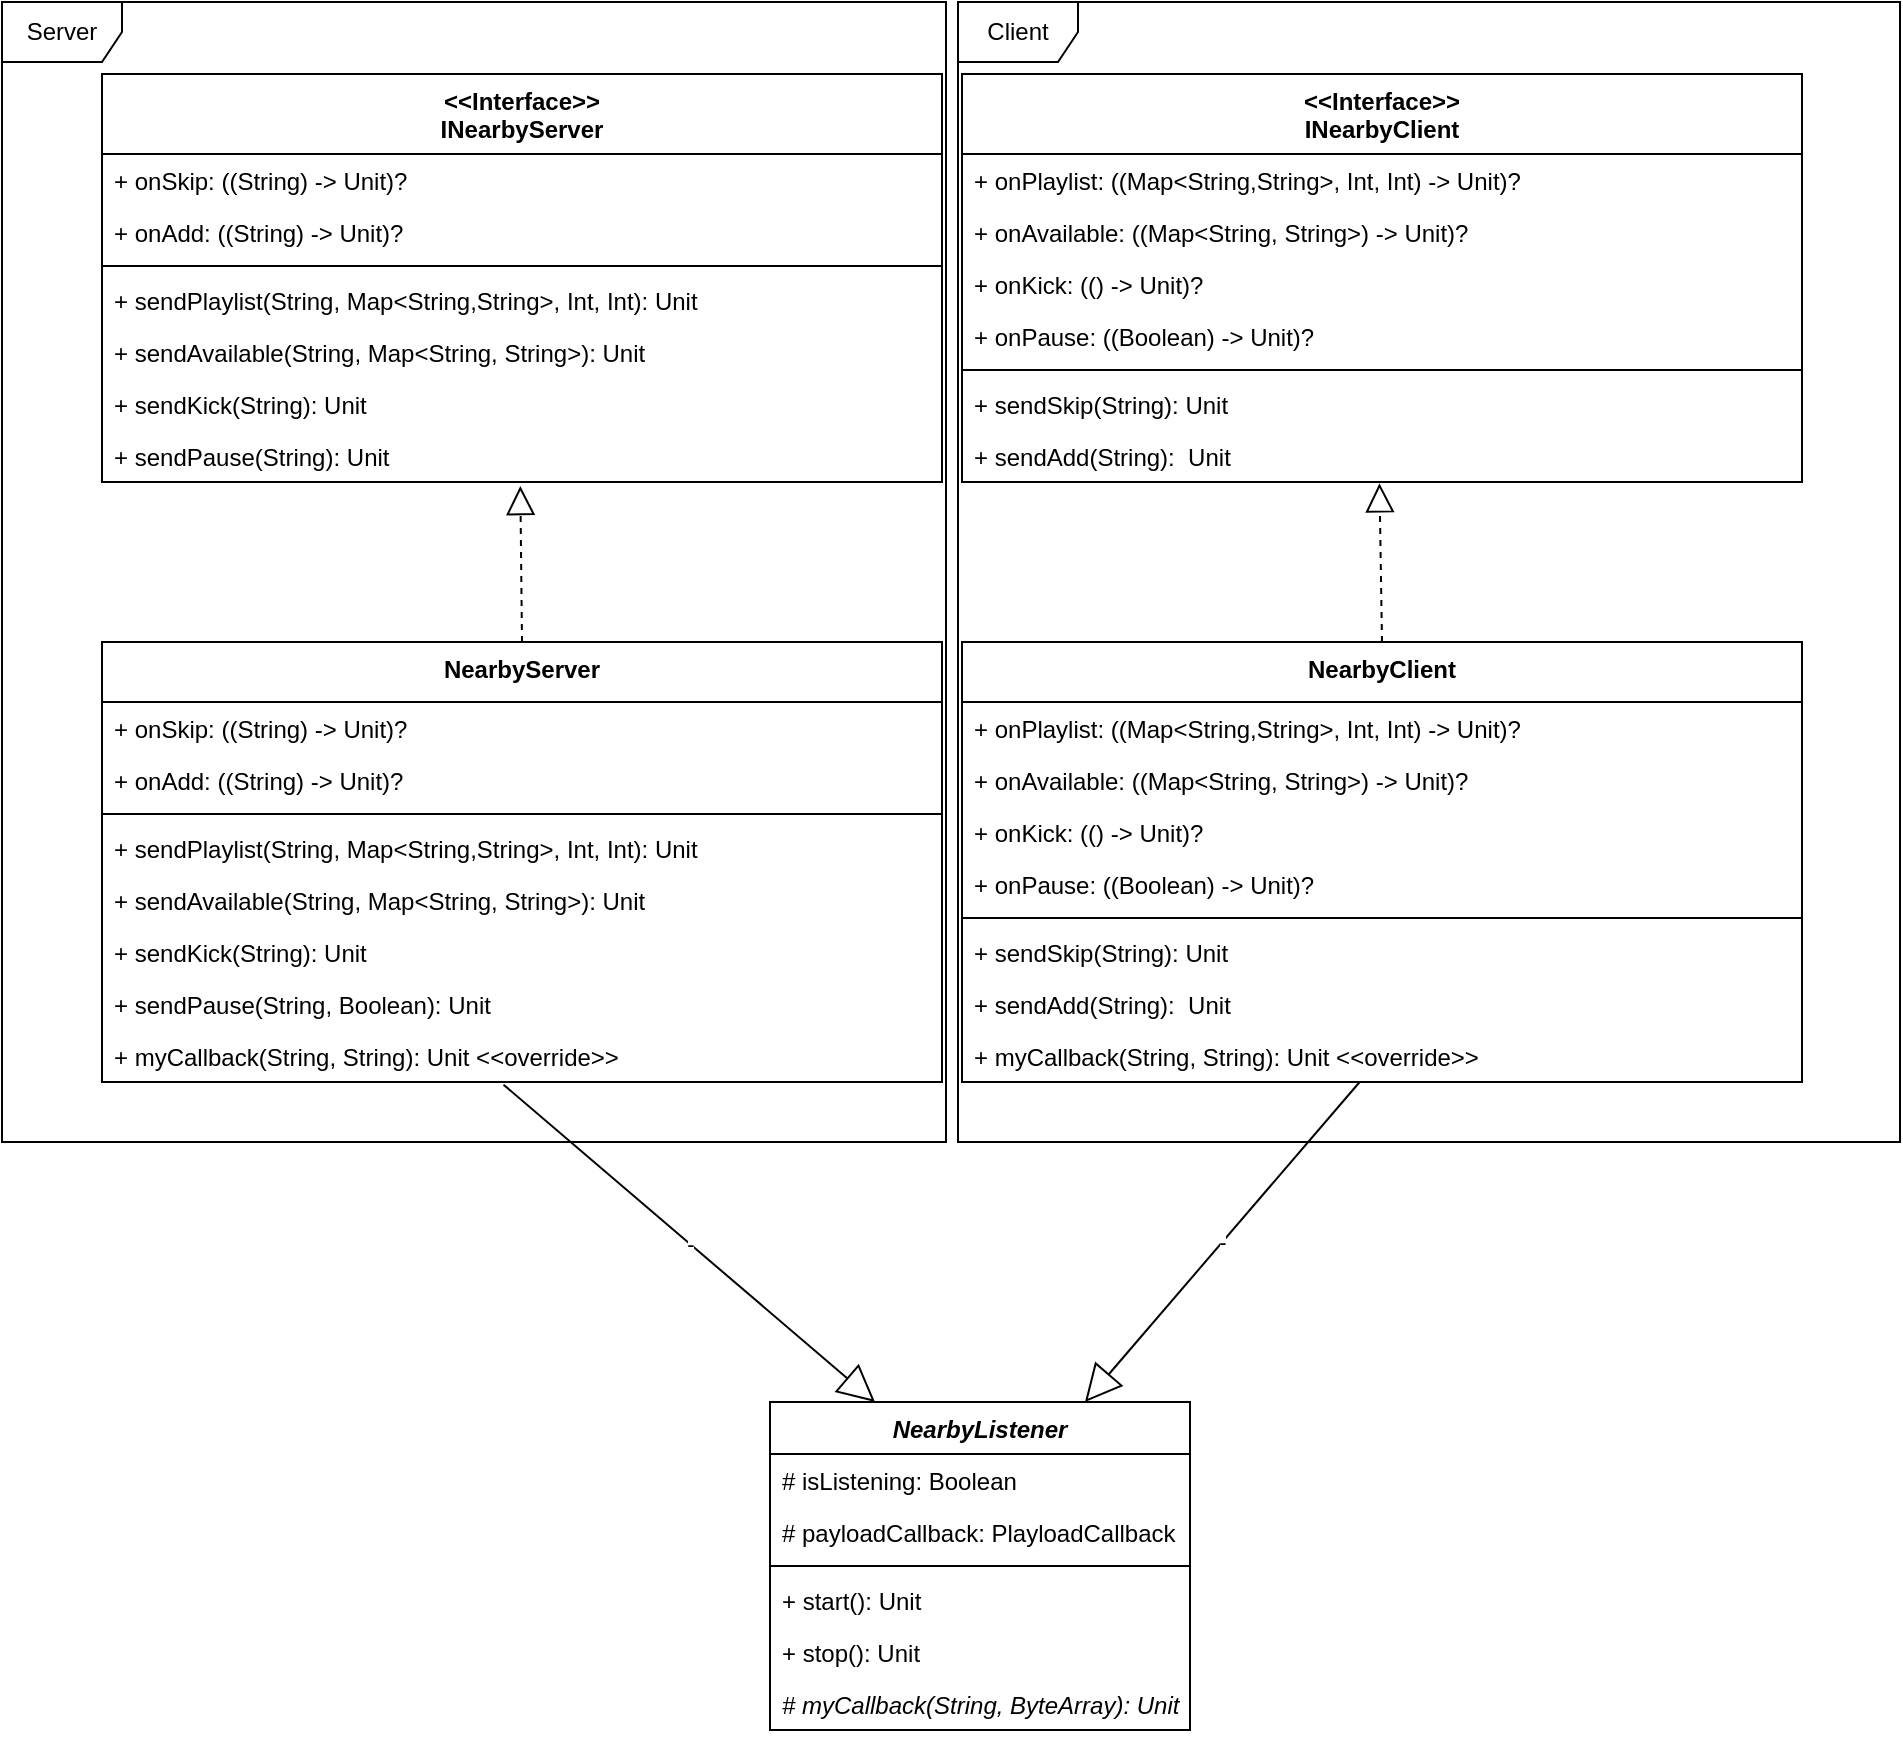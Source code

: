 <mxfile version="14.2.7" type="device"><diagram id="HtTlbpXqBlrOrewzYCK1" name="Page-1"><mxGraphModel dx="526" dy="1497" grid="1" gridSize="10" guides="1" tooltips="1" connect="1" arrows="1" fold="1" page="1" pageScale="1" pageWidth="827" pageHeight="1169" math="0" shadow="0"><root><mxCell id="0"/><mxCell id="1" parent="0"/><mxCell id="3TfSvmQzcI6LsDfmTYjw-78" value="Client" style="shape=umlFrame;whiteSpace=wrap;html=1;" vertex="1" parent="1"><mxGeometry x="508" y="-10" width="471" height="570" as="geometry"/></mxCell><mxCell id="3TfSvmQzcI6LsDfmTYjw-77" value="Server" style="shape=umlFrame;whiteSpace=wrap;html=1;" vertex="1" parent="1"><mxGeometry x="30" y="-10" width="472" height="570" as="geometry"/></mxCell><mxCell id="3TfSvmQzcI6LsDfmTYjw-6" value="NearbyListener" style="swimlane;fontStyle=3;align=center;verticalAlign=top;childLayout=stackLayout;horizontal=1;startSize=26;horizontalStack=0;resizeParent=1;resizeParentMax=0;resizeLast=0;collapsible=1;marginBottom=0;" vertex="1" parent="1"><mxGeometry x="414" y="690" width="210" height="164" as="geometry"/></mxCell><mxCell id="3TfSvmQzcI6LsDfmTYjw-14" value="# isListening: Boolean" style="text;strokeColor=none;fillColor=none;align=left;verticalAlign=top;spacingLeft=4;spacingRight=4;overflow=hidden;rotatable=0;points=[[0,0.5],[1,0.5]];portConstraint=eastwest;" vertex="1" parent="3TfSvmQzcI6LsDfmTYjw-6"><mxGeometry y="26" width="210" height="26" as="geometry"/></mxCell><mxCell id="3TfSvmQzcI6LsDfmTYjw-15" value="# payloadCallback: PlayloadCallback" style="text;strokeColor=none;fillColor=none;align=left;verticalAlign=top;spacingLeft=4;spacingRight=4;overflow=hidden;rotatable=0;points=[[0,0.5],[1,0.5]];portConstraint=eastwest;" vertex="1" parent="3TfSvmQzcI6LsDfmTYjw-6"><mxGeometry y="52" width="210" height="26" as="geometry"/></mxCell><mxCell id="3TfSvmQzcI6LsDfmTYjw-8" value="" style="line;strokeWidth=1;fillColor=none;align=left;verticalAlign=middle;spacingTop=-1;spacingLeft=3;spacingRight=3;rotatable=0;labelPosition=right;points=[];portConstraint=eastwest;" vertex="1" parent="3TfSvmQzcI6LsDfmTYjw-6"><mxGeometry y="78" width="210" height="8" as="geometry"/></mxCell><mxCell id="3TfSvmQzcI6LsDfmTYjw-11" value="+ start(): Unit" style="text;strokeColor=none;fillColor=none;align=left;verticalAlign=top;spacingLeft=4;spacingRight=4;overflow=hidden;rotatable=0;points=[[0,0.5],[1,0.5]];portConstraint=eastwest;" vertex="1" parent="3TfSvmQzcI6LsDfmTYjw-6"><mxGeometry y="86" width="210" height="26" as="geometry"/></mxCell><mxCell id="3TfSvmQzcI6LsDfmTYjw-12" value="+ stop(): Unit" style="text;strokeColor=none;fillColor=none;align=left;verticalAlign=top;spacingLeft=4;spacingRight=4;overflow=hidden;rotatable=0;points=[[0,0.5],[1,0.5]];portConstraint=eastwest;" vertex="1" parent="3TfSvmQzcI6LsDfmTYjw-6"><mxGeometry y="112" width="210" height="26" as="geometry"/></mxCell><mxCell id="3TfSvmQzcI6LsDfmTYjw-13" value="# myCallback(String, ByteArray): Unit" style="text;strokeColor=none;fillColor=none;align=left;verticalAlign=top;spacingLeft=4;spacingRight=4;overflow=hidden;rotatable=0;points=[[0,0.5],[1,0.5]];portConstraint=eastwest;fontStyle=2" vertex="1" parent="3TfSvmQzcI6LsDfmTYjw-6"><mxGeometry y="138" width="210" height="26" as="geometry"/></mxCell><mxCell id="3TfSvmQzcI6LsDfmTYjw-10" value="" style="endArrow=block;dashed=1;endFill=0;endSize=12;html=1;exitX=0.5;exitY=0;exitDx=0;exitDy=0;entryX=0.498;entryY=1.077;entryDx=0;entryDy=0;entryPerimeter=0;" edge="1" parent="1" source="3TfSvmQzcI6LsDfmTYjw-55" target="3TfSvmQzcI6LsDfmTYjw-37"><mxGeometry width="160" relative="1" as="geometry"><mxPoint x="290" y="300" as="sourcePoint"/><mxPoint x="290" y="250" as="targetPoint"/></mxGeometry></mxCell><mxCell id="3TfSvmQzcI6LsDfmTYjw-34" value="&lt;&lt;Interface&gt;&gt;&#10;INearbyServer" style="swimlane;fontStyle=1;align=center;verticalAlign=top;childLayout=stackLayout;horizontal=1;startSize=40;horizontalStack=0;resizeParent=1;resizeParentMax=0;resizeLast=0;collapsible=1;marginBottom=0;" vertex="1" parent="1"><mxGeometry x="80" y="26" width="420" height="204" as="geometry"/></mxCell><mxCell id="3TfSvmQzcI6LsDfmTYjw-43" value="+ onSkip: ((String) -&gt; Unit)?" style="text;strokeColor=none;fillColor=none;align=left;verticalAlign=top;spacingLeft=4;spacingRight=4;overflow=hidden;rotatable=0;points=[[0,0.5],[1,0.5]];portConstraint=eastwest;" vertex="1" parent="3TfSvmQzcI6LsDfmTYjw-34"><mxGeometry y="40" width="420" height="26" as="geometry"/></mxCell><mxCell id="3TfSvmQzcI6LsDfmTYjw-35" value="+ onAdd: ((String) -&gt; Unit)?" style="text;strokeColor=none;fillColor=none;align=left;verticalAlign=top;spacingLeft=4;spacingRight=4;overflow=hidden;rotatable=0;points=[[0,0.5],[1,0.5]];portConstraint=eastwest;" vertex="1" parent="3TfSvmQzcI6LsDfmTYjw-34"><mxGeometry y="66" width="420" height="26" as="geometry"/></mxCell><mxCell id="3TfSvmQzcI6LsDfmTYjw-36" value="" style="line;strokeWidth=1;fillColor=none;align=left;verticalAlign=middle;spacingTop=-1;spacingLeft=3;spacingRight=3;rotatable=0;labelPosition=right;points=[];portConstraint=eastwest;" vertex="1" parent="3TfSvmQzcI6LsDfmTYjw-34"><mxGeometry y="92" width="420" height="8" as="geometry"/></mxCell><mxCell id="3TfSvmQzcI6LsDfmTYjw-44" value="+ sendPlaylist(String, Map&lt;String,String&gt;, Int, Int): Unit" style="text;strokeColor=none;fillColor=none;align=left;verticalAlign=top;spacingLeft=4;spacingRight=4;overflow=hidden;rotatable=0;points=[[0,0.5],[1,0.5]];portConstraint=eastwest;" vertex="1" parent="3TfSvmQzcI6LsDfmTYjw-34"><mxGeometry y="100" width="420" height="26" as="geometry"/></mxCell><mxCell id="3TfSvmQzcI6LsDfmTYjw-45" value="+ sendAvailable(String, Map&lt;String, String&gt;): Unit" style="text;strokeColor=none;fillColor=none;align=left;verticalAlign=top;spacingLeft=4;spacingRight=4;overflow=hidden;rotatable=0;points=[[0,0.5],[1,0.5]];portConstraint=eastwest;" vertex="1" parent="3TfSvmQzcI6LsDfmTYjw-34"><mxGeometry y="126" width="420" height="26" as="geometry"/></mxCell><mxCell id="3TfSvmQzcI6LsDfmTYjw-46" value="+ sendKick(String): Unit" style="text;strokeColor=none;fillColor=none;align=left;verticalAlign=top;spacingLeft=4;spacingRight=4;overflow=hidden;rotatable=0;points=[[0,0.5],[1,0.5]];portConstraint=eastwest;" vertex="1" parent="3TfSvmQzcI6LsDfmTYjw-34"><mxGeometry y="152" width="420" height="26" as="geometry"/></mxCell><mxCell id="3TfSvmQzcI6LsDfmTYjw-37" value="+ sendPause(String): Unit" style="text;strokeColor=none;fillColor=none;align=left;verticalAlign=top;spacingLeft=4;spacingRight=4;overflow=hidden;rotatable=0;points=[[0,0.5],[1,0.5]];portConstraint=eastwest;" vertex="1" parent="3TfSvmQzcI6LsDfmTYjw-34"><mxGeometry y="178" width="420" height="26" as="geometry"/></mxCell><mxCell id="3TfSvmQzcI6LsDfmTYjw-47" value="&lt;&lt;Interface&gt;&gt;&#10;INearbyClient" style="swimlane;fontStyle=1;align=center;verticalAlign=top;childLayout=stackLayout;horizontal=1;startSize=40;horizontalStack=0;resizeParent=1;resizeParentMax=0;resizeLast=0;collapsible=1;marginBottom=0;" vertex="1" parent="1"><mxGeometry x="510" y="26" width="420" height="204" as="geometry"/></mxCell><mxCell id="3TfSvmQzcI6LsDfmTYjw-48" value="+ onPlaylist: ((Map&lt;String,String&gt;, Int, Int) -&gt; Unit)?&#10;&#10;" style="text;strokeColor=none;fillColor=none;align=left;verticalAlign=top;spacingLeft=4;spacingRight=4;overflow=hidden;rotatable=0;points=[[0,0.5],[1,0.5]];portConstraint=eastwest;" vertex="1" parent="3TfSvmQzcI6LsDfmTYjw-47"><mxGeometry y="40" width="420" height="26" as="geometry"/></mxCell><mxCell id="3TfSvmQzcI6LsDfmTYjw-49" value="+ onAvailable: ((Map&lt;String, String&gt;) -&gt; Unit)?" style="text;strokeColor=none;fillColor=none;align=left;verticalAlign=top;spacingLeft=4;spacingRight=4;overflow=hidden;rotatable=0;points=[[0,0.5],[1,0.5]];portConstraint=eastwest;" vertex="1" parent="3TfSvmQzcI6LsDfmTYjw-47"><mxGeometry y="66" width="420" height="26" as="geometry"/></mxCell><mxCell id="3TfSvmQzcI6LsDfmTYjw-51" value="+ onKick: (() -&gt; Unit)?&#10;" style="text;strokeColor=none;fillColor=none;align=left;verticalAlign=top;spacingLeft=4;spacingRight=4;overflow=hidden;rotatable=0;points=[[0,0.5],[1,0.5]];portConstraint=eastwest;" vertex="1" parent="3TfSvmQzcI6LsDfmTYjw-47"><mxGeometry y="92" width="420" height="26" as="geometry"/></mxCell><mxCell id="3TfSvmQzcI6LsDfmTYjw-52" value="+ onPause: ((Boolean) -&gt; Unit)?" style="text;strokeColor=none;fillColor=none;align=left;verticalAlign=top;spacingLeft=4;spacingRight=4;overflow=hidden;rotatable=0;points=[[0,0.5],[1,0.5]];portConstraint=eastwest;" vertex="1" parent="3TfSvmQzcI6LsDfmTYjw-47"><mxGeometry y="118" width="420" height="26" as="geometry"/></mxCell><mxCell id="3TfSvmQzcI6LsDfmTYjw-50" value="" style="line;strokeWidth=1;fillColor=none;align=left;verticalAlign=middle;spacingTop=-1;spacingLeft=3;spacingRight=3;rotatable=0;labelPosition=right;points=[];portConstraint=eastwest;" vertex="1" parent="3TfSvmQzcI6LsDfmTYjw-47"><mxGeometry y="144" width="420" height="8" as="geometry"/></mxCell><mxCell id="3TfSvmQzcI6LsDfmTYjw-53" value="+ sendSkip(String): Unit" style="text;strokeColor=none;fillColor=none;align=left;verticalAlign=top;spacingLeft=4;spacingRight=4;overflow=hidden;rotatable=0;points=[[0,0.5],[1,0.5]];portConstraint=eastwest;" vertex="1" parent="3TfSvmQzcI6LsDfmTYjw-47"><mxGeometry y="152" width="420" height="26" as="geometry"/></mxCell><mxCell id="3TfSvmQzcI6LsDfmTYjw-54" value="+ sendAdd(String):  Unit" style="text;strokeColor=none;fillColor=none;align=left;verticalAlign=top;spacingLeft=4;spacingRight=4;overflow=hidden;rotatable=0;points=[[0,0.5],[1,0.5]];portConstraint=eastwest;" vertex="1" parent="3TfSvmQzcI6LsDfmTYjw-47"><mxGeometry y="178" width="420" height="26" as="geometry"/></mxCell><mxCell id="3TfSvmQzcI6LsDfmTYjw-55" value="NearbyServer" style="swimlane;fontStyle=1;align=center;verticalAlign=top;childLayout=stackLayout;horizontal=1;startSize=30;horizontalStack=0;resizeParent=1;resizeParentMax=0;resizeLast=0;collapsible=1;marginBottom=0;" vertex="1" parent="1"><mxGeometry x="80" y="310" width="420" height="220" as="geometry"/></mxCell><mxCell id="3TfSvmQzcI6LsDfmTYjw-56" value="+ onSkip: ((String) -&gt; Unit)?" style="text;strokeColor=none;fillColor=none;align=left;verticalAlign=top;spacingLeft=4;spacingRight=4;overflow=hidden;rotatable=0;points=[[0,0.5],[1,0.5]];portConstraint=eastwest;" vertex="1" parent="3TfSvmQzcI6LsDfmTYjw-55"><mxGeometry y="30" width="420" height="26" as="geometry"/></mxCell><mxCell id="3TfSvmQzcI6LsDfmTYjw-57" value="+ onAdd: ((String) -&gt; Unit)?" style="text;strokeColor=none;fillColor=none;align=left;verticalAlign=top;spacingLeft=4;spacingRight=4;overflow=hidden;rotatable=0;points=[[0,0.5],[1,0.5]];portConstraint=eastwest;" vertex="1" parent="3TfSvmQzcI6LsDfmTYjw-55"><mxGeometry y="56" width="420" height="26" as="geometry"/></mxCell><mxCell id="3TfSvmQzcI6LsDfmTYjw-58" value="" style="line;strokeWidth=1;fillColor=none;align=left;verticalAlign=middle;spacingTop=-1;spacingLeft=3;spacingRight=3;rotatable=0;labelPosition=right;points=[];portConstraint=eastwest;" vertex="1" parent="3TfSvmQzcI6LsDfmTYjw-55"><mxGeometry y="82" width="420" height="8" as="geometry"/></mxCell><mxCell id="3TfSvmQzcI6LsDfmTYjw-59" value="+ sendPlaylist(String, Map&lt;String,String&gt;, Int, Int): Unit" style="text;strokeColor=none;fillColor=none;align=left;verticalAlign=top;spacingLeft=4;spacingRight=4;overflow=hidden;rotatable=0;points=[[0,0.5],[1,0.5]];portConstraint=eastwest;" vertex="1" parent="3TfSvmQzcI6LsDfmTYjw-55"><mxGeometry y="90" width="420" height="26" as="geometry"/></mxCell><mxCell id="3TfSvmQzcI6LsDfmTYjw-60" value="+ sendAvailable(String, Map&lt;String, String&gt;): Unit" style="text;strokeColor=none;fillColor=none;align=left;verticalAlign=top;spacingLeft=4;spacingRight=4;overflow=hidden;rotatable=0;points=[[0,0.5],[1,0.5]];portConstraint=eastwest;" vertex="1" parent="3TfSvmQzcI6LsDfmTYjw-55"><mxGeometry y="116" width="420" height="26" as="geometry"/></mxCell><mxCell id="3TfSvmQzcI6LsDfmTYjw-61" value="+ sendKick(String): Unit" style="text;strokeColor=none;fillColor=none;align=left;verticalAlign=top;spacingLeft=4;spacingRight=4;overflow=hidden;rotatable=0;points=[[0,0.5],[1,0.5]];portConstraint=eastwest;" vertex="1" parent="3TfSvmQzcI6LsDfmTYjw-55"><mxGeometry y="142" width="420" height="26" as="geometry"/></mxCell><mxCell id="3TfSvmQzcI6LsDfmTYjw-63" value="+ sendPause(String, Boolean): Unit" style="text;strokeColor=none;fillColor=none;align=left;verticalAlign=top;spacingLeft=4;spacingRight=4;overflow=hidden;rotatable=0;points=[[0,0.5],[1,0.5]];portConstraint=eastwest;" vertex="1" parent="3TfSvmQzcI6LsDfmTYjw-55"><mxGeometry y="168" width="420" height="26" as="geometry"/></mxCell><mxCell id="3TfSvmQzcI6LsDfmTYjw-62" value="+ myCallback(String, String): Unit &lt;&lt;override&gt;&gt;" style="text;strokeColor=none;fillColor=none;align=left;verticalAlign=top;spacingLeft=4;spacingRight=4;overflow=hidden;rotatable=0;points=[[0,0.5],[1,0.5]];portConstraint=eastwest;" vertex="1" parent="3TfSvmQzcI6LsDfmTYjw-55"><mxGeometry y="194" width="420" height="26" as="geometry"/></mxCell><mxCell id="3TfSvmQzcI6LsDfmTYjw-64" value="-" style="endArrow=block;endSize=16;endFill=0;html=1;entryX=0.25;entryY=0;entryDx=0;entryDy=0;exitX=0.478;exitY=1.051;exitDx=0;exitDy=0;exitPerimeter=0;" edge="1" parent="1" source="3TfSvmQzcI6LsDfmTYjw-62" target="3TfSvmQzcI6LsDfmTYjw-6"><mxGeometry width="160" relative="1" as="geometry"><mxPoint x="220" y="540" as="sourcePoint"/><mxPoint x="740" y="550" as="targetPoint"/></mxGeometry></mxCell><mxCell id="3TfSvmQzcI6LsDfmTYjw-65" value="NearbyClient" style="swimlane;fontStyle=1;align=center;verticalAlign=top;childLayout=stackLayout;horizontal=1;startSize=30;horizontalStack=0;resizeParent=1;resizeParentMax=0;resizeLast=0;collapsible=1;marginBottom=0;" vertex="1" parent="1"><mxGeometry x="510" y="310" width="420" height="220" as="geometry"/></mxCell><mxCell id="3TfSvmQzcI6LsDfmTYjw-66" value="+ onPlaylist: ((Map&lt;String,String&gt;, Int, Int) -&gt; Unit)?&#10;&#10;" style="text;strokeColor=none;fillColor=none;align=left;verticalAlign=top;spacingLeft=4;spacingRight=4;overflow=hidden;rotatable=0;points=[[0,0.5],[1,0.5]];portConstraint=eastwest;" vertex="1" parent="3TfSvmQzcI6LsDfmTYjw-65"><mxGeometry y="30" width="420" height="26" as="geometry"/></mxCell><mxCell id="3TfSvmQzcI6LsDfmTYjw-67" value="+ onAvailable: ((Map&lt;String, String&gt;) -&gt; Unit)?" style="text;strokeColor=none;fillColor=none;align=left;verticalAlign=top;spacingLeft=4;spacingRight=4;overflow=hidden;rotatable=0;points=[[0,0.5],[1,0.5]];portConstraint=eastwest;" vertex="1" parent="3TfSvmQzcI6LsDfmTYjw-65"><mxGeometry y="56" width="420" height="26" as="geometry"/></mxCell><mxCell id="3TfSvmQzcI6LsDfmTYjw-68" value="+ onKick: (() -&gt; Unit)?&#10;" style="text;strokeColor=none;fillColor=none;align=left;verticalAlign=top;spacingLeft=4;spacingRight=4;overflow=hidden;rotatable=0;points=[[0,0.5],[1,0.5]];portConstraint=eastwest;" vertex="1" parent="3TfSvmQzcI6LsDfmTYjw-65"><mxGeometry y="82" width="420" height="26" as="geometry"/></mxCell><mxCell id="3TfSvmQzcI6LsDfmTYjw-69" value="+ onPause: ((Boolean) -&gt; Unit)?" style="text;strokeColor=none;fillColor=none;align=left;verticalAlign=top;spacingLeft=4;spacingRight=4;overflow=hidden;rotatable=0;points=[[0,0.5],[1,0.5]];portConstraint=eastwest;" vertex="1" parent="3TfSvmQzcI6LsDfmTYjw-65"><mxGeometry y="108" width="420" height="26" as="geometry"/></mxCell><mxCell id="3TfSvmQzcI6LsDfmTYjw-70" value="" style="line;strokeWidth=1;fillColor=none;align=left;verticalAlign=middle;spacingTop=-1;spacingLeft=3;spacingRight=3;rotatable=0;labelPosition=right;points=[];portConstraint=eastwest;" vertex="1" parent="3TfSvmQzcI6LsDfmTYjw-65"><mxGeometry y="134" width="420" height="8" as="geometry"/></mxCell><mxCell id="3TfSvmQzcI6LsDfmTYjw-71" value="+ sendSkip(String): Unit" style="text;strokeColor=none;fillColor=none;align=left;verticalAlign=top;spacingLeft=4;spacingRight=4;overflow=hidden;rotatable=0;points=[[0,0.5],[1,0.5]];portConstraint=eastwest;" vertex="1" parent="3TfSvmQzcI6LsDfmTYjw-65"><mxGeometry y="142" width="420" height="26" as="geometry"/></mxCell><mxCell id="3TfSvmQzcI6LsDfmTYjw-72" value="+ sendAdd(String):  Unit" style="text;strokeColor=none;fillColor=none;align=left;verticalAlign=top;spacingLeft=4;spacingRight=4;overflow=hidden;rotatable=0;points=[[0,0.5],[1,0.5]];portConstraint=eastwest;" vertex="1" parent="3TfSvmQzcI6LsDfmTYjw-65"><mxGeometry y="168" width="420" height="26" as="geometry"/></mxCell><mxCell id="3TfSvmQzcI6LsDfmTYjw-73" value="+ myCallback(String, String): Unit &lt;&lt;override&gt;&gt;" style="text;strokeColor=none;fillColor=none;align=left;verticalAlign=top;spacingLeft=4;spacingRight=4;overflow=hidden;rotatable=0;points=[[0,0.5],[1,0.5]];portConstraint=eastwest;" vertex="1" parent="3TfSvmQzcI6LsDfmTYjw-65"><mxGeometry y="194" width="420" height="26" as="geometry"/></mxCell><mxCell id="3TfSvmQzcI6LsDfmTYjw-74" value="-" style="endArrow=block;endSize=16;endFill=0;html=1;entryX=0.75;entryY=0;entryDx=0;entryDy=0;" edge="1" parent="1" source="3TfSvmQzcI6LsDfmTYjw-73" target="3TfSvmQzcI6LsDfmTYjw-6"><mxGeometry width="160" relative="1" as="geometry"><mxPoint x="290.76" y="541.326" as="sourcePoint"/><mxPoint x="529" y="700" as="targetPoint"/></mxGeometry></mxCell><mxCell id="3TfSvmQzcI6LsDfmTYjw-76" value="" style="endArrow=block;dashed=1;endFill=0;endSize=12;html=1;exitX=0.5;exitY=0;exitDx=0;exitDy=0;entryX=0.497;entryY=1.026;entryDx=0;entryDy=0;entryPerimeter=0;" edge="1" parent="1" source="3TfSvmQzcI6LsDfmTYjw-65" target="3TfSvmQzcI6LsDfmTYjw-54"><mxGeometry width="160" relative="1" as="geometry"><mxPoint x="300" y="320" as="sourcePoint"/><mxPoint x="770" y="240" as="targetPoint"/></mxGeometry></mxCell></root></mxGraphModel></diagram></mxfile>